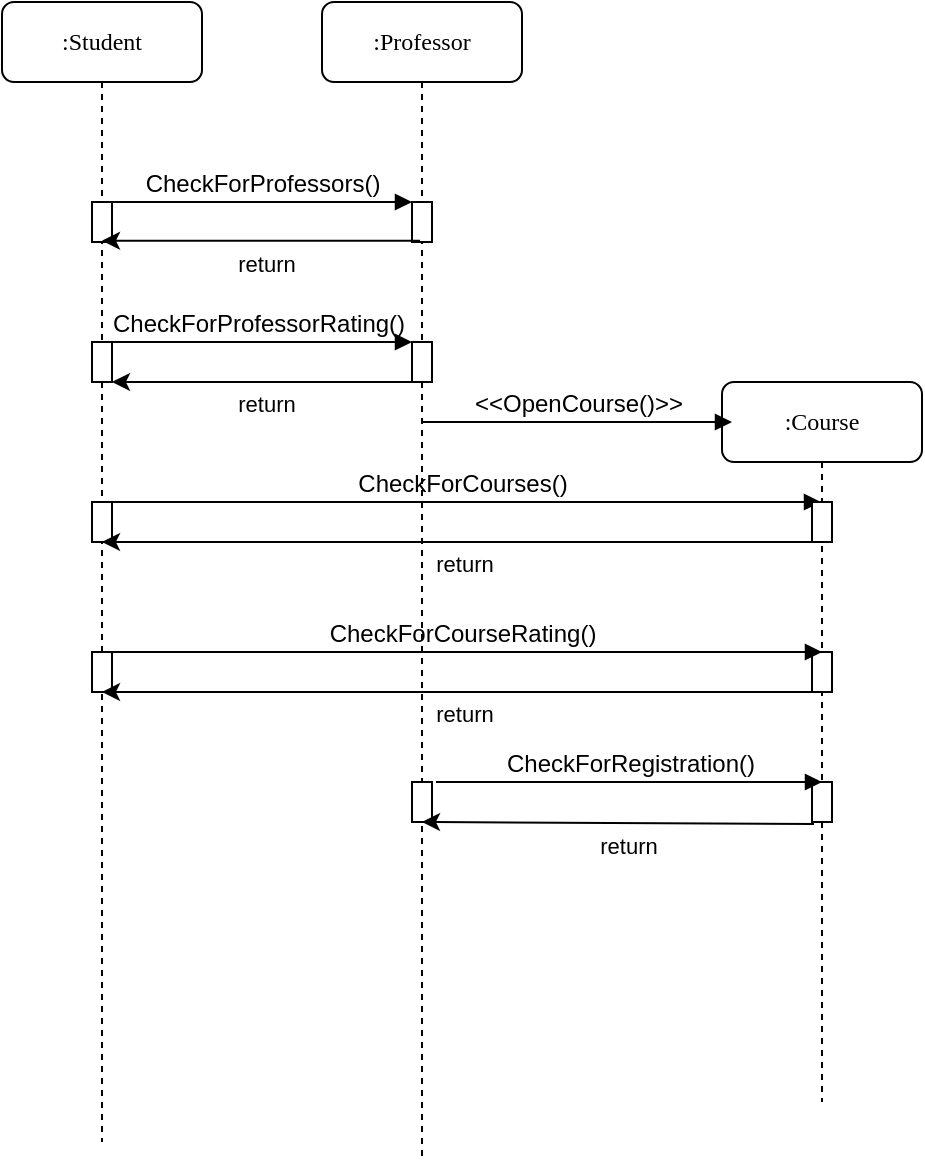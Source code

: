 <mxfile version="20.6.0" type="github">
  <diagram name="Page-1" id="13e1069c-82ec-6db2-03f1-153e76fe0fe0">
    <mxGraphModel dx="1422" dy="762" grid="1" gridSize="10" guides="1" tooltips="1" connect="1" arrows="1" fold="1" page="1" pageScale="1" pageWidth="1100" pageHeight="850" background="none" math="0" shadow="0">
      <root>
        <mxCell id="0" />
        <mxCell id="1" parent="0" />
        <mxCell id="7baba1c4bc27f4b0-2" value=":Professor" style="shape=umlLifeline;perimeter=lifelinePerimeter;whiteSpace=wrap;html=1;container=1;collapsible=0;recursiveResize=0;outlineConnect=0;rounded=1;shadow=0;comic=0;labelBackgroundColor=none;strokeWidth=1;fontFamily=Verdana;fontSize=12;align=center;" parent="1" vertex="1">
          <mxGeometry x="400" y="80" width="100" height="580" as="geometry" />
        </mxCell>
        <mxCell id="7baba1c4bc27f4b0-10" value="" style="html=1;points=[];perimeter=orthogonalPerimeter;rounded=0;shadow=0;comic=0;labelBackgroundColor=none;strokeWidth=1;fontFamily=Verdana;fontSize=12;align=center;" parent="7baba1c4bc27f4b0-2" vertex="1">
          <mxGeometry x="45" y="100" width="10" height="20" as="geometry" />
        </mxCell>
        <mxCell id="YQztkRWF9AMs46q4av3D-43" value="" style="html=1;points=[];perimeter=orthogonalPerimeter;rounded=0;shadow=0;comic=0;labelBackgroundColor=none;strokeWidth=1;fontFamily=Verdana;fontSize=12;align=center;" vertex="1" parent="7baba1c4bc27f4b0-2">
          <mxGeometry x="45" y="170" width="10" height="20" as="geometry" />
        </mxCell>
        <mxCell id="YQztkRWF9AMs46q4av3D-44" value="&lt;span style=&quot;font-family: Helvetica; text-align: left;&quot;&gt;CheckForProfessorRating()&lt;/span&gt;" style="html=1;verticalAlign=bottom;endArrow=block;entryX=0;entryY=0;labelBackgroundColor=none;fontFamily=Verdana;fontSize=12;edgeStyle=elbowEdgeStyle;elbow=vertical;" edge="1" parent="7baba1c4bc27f4b0-2" source="7baba1c4bc27f4b0-8">
          <mxGeometry relative="1" as="geometry">
            <mxPoint x="-85" y="170" as="sourcePoint" />
            <mxPoint x="45" y="170" as="targetPoint" />
            <mxPoint as="offset" />
          </mxGeometry>
        </mxCell>
        <mxCell id="YQztkRWF9AMs46q4av3D-45" value="" style="endArrow=classic;html=1;rounded=0;entryX=1;entryY=1;entryDx=0;entryDy=0;entryPerimeter=0;exitX=0.4;exitY=0.967;exitDx=0;exitDy=0;exitPerimeter=0;" edge="1" parent="7baba1c4bc27f4b0-2" target="YQztkRWF9AMs46q4av3D-40">
          <mxGeometry width="50" height="50" relative="1" as="geometry">
            <mxPoint x="45" y="190" as="sourcePoint" />
            <mxPoint x="-94" y="190" as="targetPoint" />
          </mxGeometry>
        </mxCell>
        <mxCell id="YQztkRWF9AMs46q4av3D-46" value="return" style="edgeLabel;html=1;align=center;verticalAlign=middle;resizable=0;points=[];" vertex="1" connectable="0" parent="YQztkRWF9AMs46q4av3D-45">
          <mxGeometry x="-0.137" relative="1" as="geometry">
            <mxPoint x="-9" y="11" as="offset" />
          </mxGeometry>
        </mxCell>
        <mxCell id="YQztkRWF9AMs46q4av3D-51" value="&lt;span style=&quot;font-family: Helvetica; text-align: left;&quot;&gt;CheckForCourses()&lt;/span&gt;" style="html=1;verticalAlign=bottom;endArrow=block;labelBackgroundColor=none;fontFamily=Verdana;fontSize=12;edgeStyle=elbowEdgeStyle;elbow=vertical;" edge="1" parent="7baba1c4bc27f4b0-2" target="7baba1c4bc27f4b0-3">
          <mxGeometry relative="1" as="geometry">
            <mxPoint x="-110.5" y="250" as="sourcePoint" />
            <mxPoint x="45" y="250" as="targetPoint" />
            <mxPoint as="offset" />
          </mxGeometry>
        </mxCell>
        <mxCell id="YQztkRWF9AMs46q4av3D-55" value="" style="html=1;points=[];perimeter=orthogonalPerimeter;rounded=0;shadow=0;comic=0;labelBackgroundColor=none;strokeWidth=1;fontFamily=Verdana;fontSize=12;align=center;" vertex="1" parent="7baba1c4bc27f4b0-2">
          <mxGeometry x="45" y="390" width="10" height="20" as="geometry" />
        </mxCell>
        <mxCell id="7baba1c4bc27f4b0-3" value=":Course" style="shape=umlLifeline;perimeter=lifelinePerimeter;whiteSpace=wrap;html=1;container=1;collapsible=0;recursiveResize=0;outlineConnect=0;rounded=1;shadow=0;comic=0;labelBackgroundColor=none;strokeWidth=1;fontFamily=Verdana;fontSize=12;align=center;" parent="1" vertex="1">
          <mxGeometry x="600" y="270" width="100" height="360" as="geometry" />
        </mxCell>
        <mxCell id="7baba1c4bc27f4b0-13" value="" style="html=1;points=[];perimeter=orthogonalPerimeter;rounded=0;shadow=0;comic=0;labelBackgroundColor=none;strokeWidth=1;fontFamily=Verdana;fontSize=12;align=center;" parent="7baba1c4bc27f4b0-3" vertex="1">
          <mxGeometry x="45" y="60" width="10" height="20" as="geometry" />
        </mxCell>
        <mxCell id="YQztkRWF9AMs46q4av3D-53" value="" style="html=1;points=[];perimeter=orthogonalPerimeter;rounded=0;shadow=0;comic=0;labelBackgroundColor=none;strokeWidth=1;fontFamily=Verdana;fontSize=12;align=center;" vertex="1" parent="7baba1c4bc27f4b0-3">
          <mxGeometry x="45" y="135" width="10" height="20" as="geometry" />
        </mxCell>
        <mxCell id="YQztkRWF9AMs46q4av3D-56" value="" style="html=1;points=[];perimeter=orthogonalPerimeter;rounded=0;shadow=0;comic=0;labelBackgroundColor=none;strokeWidth=1;fontFamily=Verdana;fontSize=12;align=center;" vertex="1" parent="7baba1c4bc27f4b0-3">
          <mxGeometry x="45" y="200" width="10" height="20" as="geometry" />
        </mxCell>
        <mxCell id="7baba1c4bc27f4b0-8" value=":Student" style="shape=umlLifeline;perimeter=lifelinePerimeter;whiteSpace=wrap;html=1;container=1;collapsible=0;recursiveResize=0;outlineConnect=0;rounded=1;shadow=0;comic=0;labelBackgroundColor=none;strokeWidth=1;fontFamily=Verdana;fontSize=12;align=center;" parent="1" vertex="1">
          <mxGeometry x="240" y="80" width="100" height="570" as="geometry" />
        </mxCell>
        <mxCell id="7baba1c4bc27f4b0-9" value="" style="html=1;points=[];perimeter=orthogonalPerimeter;rounded=0;shadow=0;comic=0;labelBackgroundColor=none;strokeWidth=1;fontFamily=Verdana;fontSize=12;align=center;" parent="7baba1c4bc27f4b0-8" vertex="1">
          <mxGeometry x="45" y="100" width="10" height="20" as="geometry" />
        </mxCell>
        <mxCell id="YQztkRWF9AMs46q4av3D-40" value="" style="html=1;points=[];perimeter=orthogonalPerimeter;rounded=0;shadow=0;comic=0;labelBackgroundColor=none;strokeWidth=1;fontFamily=Verdana;fontSize=12;align=center;" vertex="1" parent="7baba1c4bc27f4b0-8">
          <mxGeometry x="45" y="170" width="10" height="20" as="geometry" />
        </mxCell>
        <mxCell id="YQztkRWF9AMs46q4av3D-50" value="" style="html=1;points=[];perimeter=orthogonalPerimeter;rounded=0;shadow=0;comic=0;labelBackgroundColor=none;strokeWidth=1;fontFamily=Verdana;fontSize=12;align=center;" vertex="1" parent="7baba1c4bc27f4b0-8">
          <mxGeometry x="45" y="250" width="10" height="20" as="geometry" />
        </mxCell>
        <mxCell id="YQztkRWF9AMs46q4av3D-52" value="" style="html=1;points=[];perimeter=orthogonalPerimeter;rounded=0;shadow=0;comic=0;labelBackgroundColor=none;strokeWidth=1;fontFamily=Verdana;fontSize=12;align=center;" vertex="1" parent="7baba1c4bc27f4b0-8">
          <mxGeometry x="45" y="325" width="10" height="20" as="geometry" />
        </mxCell>
        <mxCell id="7baba1c4bc27f4b0-11" value="&lt;span style=&quot;font-family: Helvetica; text-align: left;&quot;&gt;CheckForProfessors()&lt;/span&gt;" style="html=1;verticalAlign=bottom;endArrow=block;entryX=0;entryY=0;labelBackgroundColor=none;fontFamily=Verdana;fontSize=12;edgeStyle=elbowEdgeStyle;elbow=vertical;" parent="1" source="7baba1c4bc27f4b0-9" target="7baba1c4bc27f4b0-10" edge="1">
          <mxGeometry relative="1" as="geometry">
            <mxPoint x="330" y="190" as="sourcePoint" />
          </mxGeometry>
        </mxCell>
        <mxCell id="YQztkRWF9AMs46q4av3D-2" value="" style="endArrow=classic;html=1;rounded=0;entryX=0.5;entryY=0.967;entryDx=0;entryDy=0;entryPerimeter=0;exitX=0.4;exitY=0.967;exitDx=0;exitDy=0;exitPerimeter=0;" edge="1" parent="1" source="7baba1c4bc27f4b0-10" target="7baba1c4bc27f4b0-9">
          <mxGeometry width="50" height="50" relative="1" as="geometry">
            <mxPoint x="420" y="310" as="sourcePoint" />
            <mxPoint x="470" y="260" as="targetPoint" />
          </mxGeometry>
        </mxCell>
        <mxCell id="YQztkRWF9AMs46q4av3D-3" value="return" style="edgeLabel;html=1;align=center;verticalAlign=middle;resizable=0;points=[];" vertex="1" connectable="0" parent="YQztkRWF9AMs46q4av3D-2">
          <mxGeometry x="-0.137" relative="1" as="geometry">
            <mxPoint x="-9" y="11" as="offset" />
          </mxGeometry>
        </mxCell>
        <mxCell id="YQztkRWF9AMs46q4av3D-49" value="&lt;span style=&quot;font-family: Helvetica; text-align: left;&quot;&gt;&amp;lt;&amp;lt;OpenCourse()&amp;gt;&amp;gt;&lt;/span&gt;" style="html=1;verticalAlign=bottom;endArrow=block;entryX=0;entryY=0;labelBackgroundColor=none;fontFamily=Verdana;fontSize=12;edgeStyle=elbowEdgeStyle;elbow=vertical;" edge="1" parent="1">
          <mxGeometry relative="1" as="geometry">
            <mxPoint x="449.5" y="290" as="sourcePoint" />
            <mxPoint x="605" y="290" as="targetPoint" />
            <mxPoint as="offset" />
          </mxGeometry>
        </mxCell>
        <mxCell id="YQztkRWF9AMs46q4av3D-54" value="&lt;span style=&quot;font-family: Helvetica; text-align: left;&quot;&gt;CheckForCourseRating()&lt;/span&gt;" style="html=1;verticalAlign=bottom;endArrow=block;labelBackgroundColor=none;fontFamily=Verdana;fontSize=12;edgeStyle=elbowEdgeStyle;elbow=vertical;" edge="1" parent="1">
          <mxGeometry relative="1" as="geometry">
            <mxPoint x="290" y="405" as="sourcePoint" />
            <mxPoint x="650" y="405" as="targetPoint" />
            <mxPoint as="offset" />
          </mxGeometry>
        </mxCell>
        <mxCell id="YQztkRWF9AMs46q4av3D-57" value="&lt;span style=&quot;font-family: Helvetica; text-align: left;&quot;&gt;CheckForRegistration()&lt;/span&gt;" style="html=1;verticalAlign=bottom;endArrow=block;labelBackgroundColor=none;fontFamily=Verdana;fontSize=12;edgeStyle=elbowEdgeStyle;elbow=vertical;exitX=1.2;exitY=0;exitDx=0;exitDy=0;exitPerimeter=0;" edge="1" parent="1" source="YQztkRWF9AMs46q4av3D-55">
          <mxGeometry relative="1" as="geometry">
            <mxPoint x="450" y="480" as="sourcePoint" />
            <mxPoint x="650" y="470" as="targetPoint" />
            <mxPoint as="offset" />
          </mxGeometry>
        </mxCell>
        <mxCell id="YQztkRWF9AMs46q4av3D-58" value="" style="endArrow=classic;html=1;rounded=0;entryX=1;entryY=1;entryDx=0;entryDy=0;entryPerimeter=0;exitX=0.1;exitY=1.05;exitDx=0;exitDy=0;exitPerimeter=0;" edge="1" parent="1" source="YQztkRWF9AMs46q4av3D-56">
          <mxGeometry width="50" height="50" relative="1" as="geometry">
            <mxPoint x="600" y="490" as="sourcePoint" />
            <mxPoint x="450" y="490" as="targetPoint" />
          </mxGeometry>
        </mxCell>
        <mxCell id="YQztkRWF9AMs46q4av3D-59" value="return" style="edgeLabel;html=1;align=center;verticalAlign=middle;resizable=0;points=[];" vertex="1" connectable="0" parent="YQztkRWF9AMs46q4av3D-58">
          <mxGeometry x="-0.137" relative="1" as="geometry">
            <mxPoint x="-9" y="11" as="offset" />
          </mxGeometry>
        </mxCell>
        <mxCell id="YQztkRWF9AMs46q4av3D-60" value="" style="endArrow=classic;html=1;rounded=0;entryX=0.5;entryY=1;entryDx=0;entryDy=0;entryPerimeter=0;" edge="1" parent="1" source="7baba1c4bc27f4b0-3" target="YQztkRWF9AMs46q4av3D-50">
          <mxGeometry width="50" height="50" relative="1" as="geometry">
            <mxPoint x="450" y="350" as="sourcePoint" />
            <mxPoint x="300" y="350" as="targetPoint" />
          </mxGeometry>
        </mxCell>
        <mxCell id="YQztkRWF9AMs46q4av3D-61" value="return" style="edgeLabel;html=1;align=center;verticalAlign=middle;resizable=0;points=[];" vertex="1" connectable="0" parent="YQztkRWF9AMs46q4av3D-60">
          <mxGeometry x="-0.137" relative="1" as="geometry">
            <mxPoint x="-24" y="11" as="offset" />
          </mxGeometry>
        </mxCell>
        <mxCell id="YQztkRWF9AMs46q4av3D-62" value="" style="endArrow=classic;html=1;rounded=0;entryX=1;entryY=1;entryDx=0;entryDy=0;entryPerimeter=0;" edge="1" parent="1" source="7baba1c4bc27f4b0-3">
          <mxGeometry width="50" height="50" relative="1" as="geometry">
            <mxPoint x="440" y="425" as="sourcePoint" />
            <mxPoint x="290" y="425" as="targetPoint" />
          </mxGeometry>
        </mxCell>
        <mxCell id="YQztkRWF9AMs46q4av3D-63" value="return" style="edgeLabel;html=1;align=center;verticalAlign=middle;resizable=0;points=[];" vertex="1" connectable="0" parent="YQztkRWF9AMs46q4av3D-62">
          <mxGeometry x="-0.137" relative="1" as="geometry">
            <mxPoint x="-24" y="11" as="offset" />
          </mxGeometry>
        </mxCell>
      </root>
    </mxGraphModel>
  </diagram>
</mxfile>
